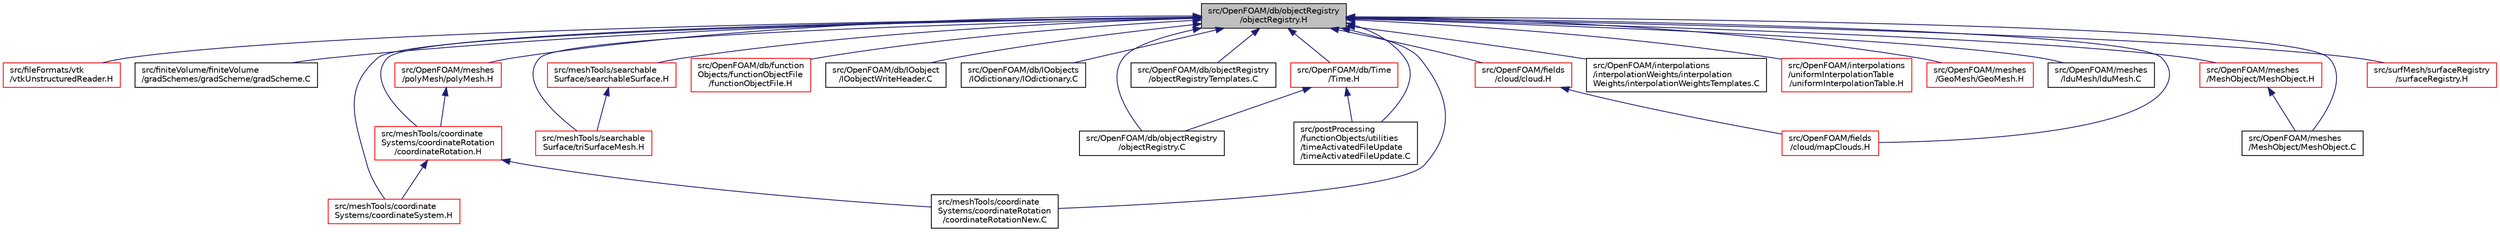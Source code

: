digraph "src/OpenFOAM/db/objectRegistry/objectRegistry.H"
{
  bgcolor="transparent";
  edge [fontname="Helvetica",fontsize="10",labelfontname="Helvetica",labelfontsize="10"];
  node [fontname="Helvetica",fontsize="10",shape=record];
  Node1 [label="src/OpenFOAM/db/objectRegistry\l/objectRegistry.H",height=0.2,width=0.4,color="black", fillcolor="grey75", style="filled", fontcolor="black"];
  Node1 -> Node2 [dir="back",color="midnightblue",fontsize="10",style="solid",fontname="Helvetica"];
  Node2 [label="src/fileFormats/vtk\l/vtkUnstructuredReader.H",height=0.2,width=0.4,color="red",URL="$a05131.html"];
  Node1 -> Node3 [dir="back",color="midnightblue",fontsize="10",style="solid",fontname="Helvetica"];
  Node3 [label="src/finiteVolume/finiteVolume\l/gradSchemes/gradScheme/gradScheme.C",height=0.2,width=0.4,color="black",URL="$a05846.html"];
  Node1 -> Node4 [dir="back",color="midnightblue",fontsize="10",style="solid",fontname="Helvetica"];
  Node4 [label="src/meshTools/coordinate\lSystems/coordinateSystem.H",height=0.2,width=0.4,color="red",URL="$a07368.html"];
  Node1 -> Node5 [dir="back",color="midnightblue",fontsize="10",style="solid",fontname="Helvetica"];
  Node5 [label="src/meshTools/coordinate\lSystems/coordinateRotation\l/coordinateRotation.H",height=0.2,width=0.4,color="red",URL="$a07359.html"];
  Node5 -> Node4 [dir="back",color="midnightblue",fontsize="10",style="solid",fontname="Helvetica"];
  Node5 -> Node6 [dir="back",color="midnightblue",fontsize="10",style="solid",fontname="Helvetica"];
  Node6 [label="src/meshTools/coordinate\lSystems/coordinateRotation\l/coordinateRotationNew.C",height=0.2,width=0.4,color="black",URL="$a07360.html"];
  Node1 -> Node6 [dir="back",color="midnightblue",fontsize="10",style="solid",fontname="Helvetica"];
  Node1 -> Node7 [dir="back",color="midnightblue",fontsize="10",style="solid",fontname="Helvetica"];
  Node7 [label="src/meshTools/searchable\lSurface/searchableSurface.H",height=0.2,width=0.4,color="red",URL="$a07468.html"];
  Node7 -> Node8 [dir="back",color="midnightblue",fontsize="10",style="solid",fontname="Helvetica"];
  Node8 [label="src/meshTools/searchable\lSurface/triSurfaceMesh.H",height=0.2,width=0.4,color="red",URL="$a07478.html"];
  Node1 -> Node8 [dir="back",color="midnightblue",fontsize="10",style="solid",fontname="Helvetica"];
  Node1 -> Node9 [dir="back",color="midnightblue",fontsize="10",style="solid",fontname="Helvetica"];
  Node9 [label="src/OpenFOAM/db/function\lObjects/functionObjectFile\l/functionObjectFile.H",height=0.2,width=0.4,color="red",URL="$a07848.html"];
  Node1 -> Node10 [dir="back",color="midnightblue",fontsize="10",style="solid",fontname="Helvetica"];
  Node10 [label="src/OpenFOAM/db/IOobject\l/IOobjectWriteHeader.C",height=0.2,width=0.4,color="black",URL="$a07863.html",tooltip="Writes the header description of the File to the stream associated with the File. ..."];
  Node1 -> Node11 [dir="back",color="midnightblue",fontsize="10",style="solid",fontname="Helvetica"];
  Node11 [label="src/OpenFOAM/db/IOobjects\l/IOdictionary/IOdictionary.C",height=0.2,width=0.4,color="black",URL="$a07870.html"];
  Node1 -> Node12 [dir="back",color="midnightblue",fontsize="10",style="solid",fontname="Helvetica"];
  Node12 [label="src/OpenFOAM/db/objectRegistry\l/objectRegistry.C",height=0.2,width=0.4,color="black",URL="$a07945.html"];
  Node1 -> Node13 [dir="back",color="midnightblue",fontsize="10",style="solid",fontname="Helvetica"];
  Node13 [label="src/OpenFOAM/db/objectRegistry\l/objectRegistryTemplates.C",height=0.2,width=0.4,color="black",URL="$a07947.html"];
  Node1 -> Node14 [dir="back",color="midnightblue",fontsize="10",style="solid",fontname="Helvetica"];
  Node14 [label="src/OpenFOAM/db/Time\l/Time.H",height=0.2,width=0.4,color="red",URL="$a07965.html"];
  Node14 -> Node12 [dir="back",color="midnightblue",fontsize="10",style="solid",fontname="Helvetica"];
  Node14 -> Node15 [dir="back",color="midnightblue",fontsize="10",style="solid",fontname="Helvetica"];
  Node15 [label="src/postProcessing\l/functionObjects/utilities\l/timeActivatedFileUpdate\l/timeActivatedFileUpdate.C",height=0.2,width=0.4,color="black",URL="$a09524.html"];
  Node1 -> Node16 [dir="back",color="midnightblue",fontsize="10",style="solid",fontname="Helvetica"];
  Node16 [label="src/OpenFOAM/fields\l/cloud/cloud.H",height=0.2,width=0.4,color="red",URL="$a07994.html"];
  Node16 -> Node17 [dir="back",color="midnightblue",fontsize="10",style="solid",fontname="Helvetica"];
  Node17 [label="src/OpenFOAM/fields\l/cloud/mapClouds.H",height=0.2,width=0.4,color="red",URL="$a07995.html",tooltip="Generic Geometric field mapper. For \"real\" mapping, add template specialisations for mapping of inter..."];
  Node1 -> Node17 [dir="back",color="midnightblue",fontsize="10",style="solid",fontname="Helvetica"];
  Node1 -> Node18 [dir="back",color="midnightblue",fontsize="10",style="solid",fontname="Helvetica"];
  Node18 [label="src/OpenFOAM/interpolations\l/interpolationWeights/interpolation\lWeights/interpolationWeightsTemplates.C",height=0.2,width=0.4,color="black",URL="$a08351.html"];
  Node1 -> Node19 [dir="back",color="midnightblue",fontsize="10",style="solid",fontname="Helvetica"];
  Node19 [label="src/OpenFOAM/interpolations\l/uniformInterpolationTable\l/uniformInterpolationTable.H",height=0.2,width=0.4,color="red",URL="$a08366.html"];
  Node1 -> Node20 [dir="back",color="midnightblue",fontsize="10",style="solid",fontname="Helvetica"];
  Node20 [label="src/OpenFOAM/meshes\l/GeoMesh/GeoMesh.H",height=0.2,width=0.4,color="red",URL="$a08582.html"];
  Node1 -> Node21 [dir="back",color="midnightblue",fontsize="10",style="solid",fontname="Helvetica"];
  Node21 [label="src/OpenFOAM/meshes\l/lduMesh/lduMesh.C",height=0.2,width=0.4,color="black",URL="$a08591.html"];
  Node1 -> Node22 [dir="back",color="midnightblue",fontsize="10",style="solid",fontname="Helvetica"];
  Node22 [label="src/OpenFOAM/meshes\l/MeshObject/MeshObject.H",height=0.2,width=0.4,color="red",URL="$a08599.html"];
  Node22 -> Node23 [dir="back",color="midnightblue",fontsize="10",style="solid",fontname="Helvetica"];
  Node23 [label="src/OpenFOAM/meshes\l/MeshObject/MeshObject.C",height=0.2,width=0.4,color="black",URL="$a08598.html"];
  Node1 -> Node23 [dir="back",color="midnightblue",fontsize="10",style="solid",fontname="Helvetica"];
  Node1 -> Node24 [dir="back",color="midnightblue",fontsize="10",style="solid",fontname="Helvetica"];
  Node24 [label="src/OpenFOAM/meshes\l/polyMesh/polyMesh.H",height=0.2,width=0.4,color="red",URL="$a08751.html"];
  Node24 -> Node5 [dir="back",color="midnightblue",fontsize="10",style="solid",fontname="Helvetica"];
  Node1 -> Node15 [dir="back",color="midnightblue",fontsize="10",style="solid",fontname="Helvetica"];
  Node1 -> Node25 [dir="back",color="midnightblue",fontsize="10",style="solid",fontname="Helvetica"];
  Node25 [label="src/surfMesh/surfaceRegistry\l/surfaceRegistry.H",height=0.2,width=0.4,color="red",URL="$a10112.html"];
}
